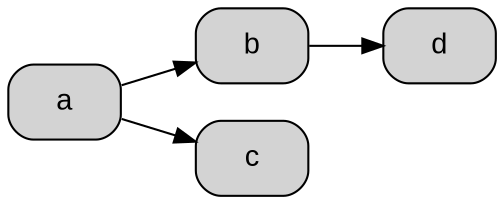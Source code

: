 
digraph {
  rankdir=LR;
  node [style="filled,rounded", shape=box, fontname=Arial, fontsize=14];
  graph [overlap=false; splines=true];

  a -> b;
  a -> c;
  b -> d;
}

